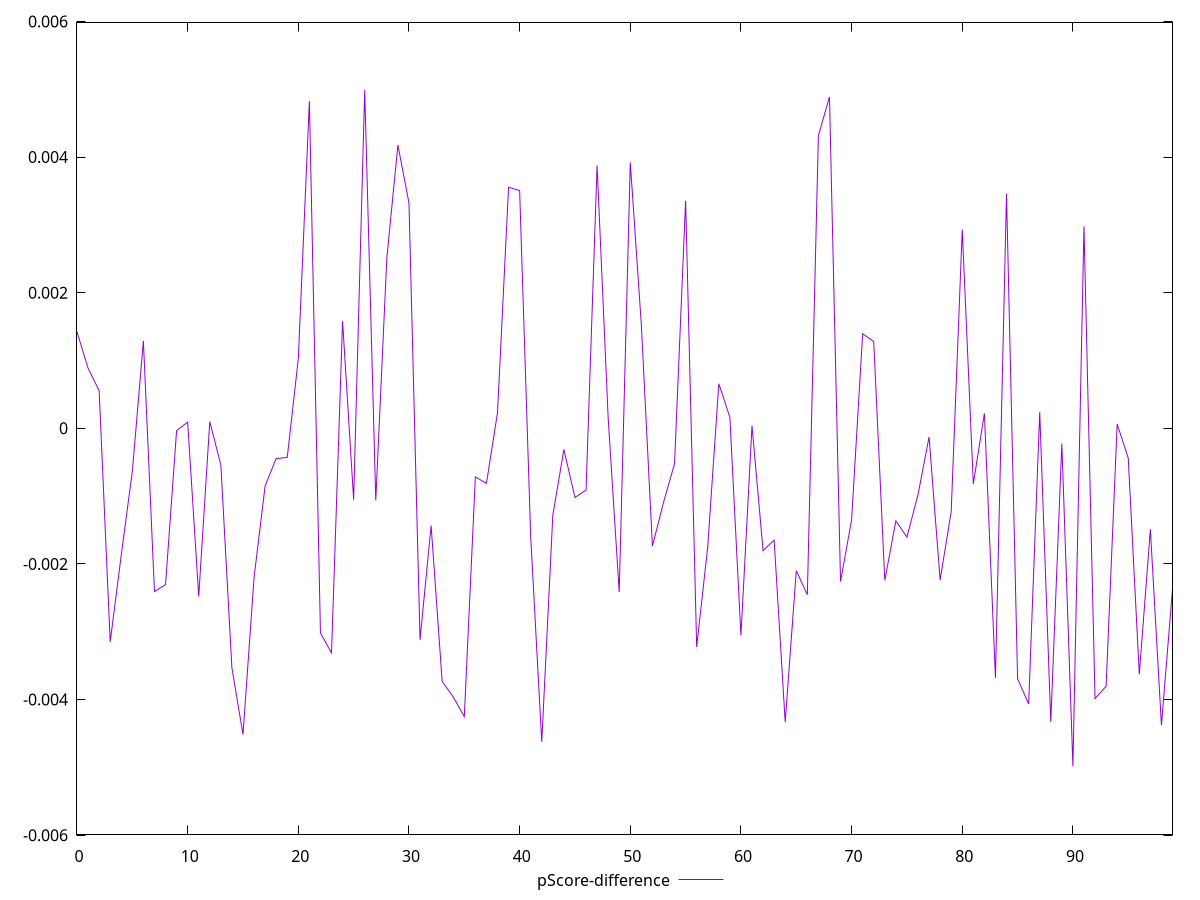 reset

$pScoreDifference <<EOF
0 0.0014226316878475087
1 0.000886386078589263
2 0.0005565954397871442
3 -0.0031503165699664493
4 -0.0018670143477768075
5 -0.0006361596167143713
6 0.0012872210247418803
7 -0.0024086596103698454
8 -0.002304961689449936
9 -0.00003382308326460581
10 0.00009101164803615447
11 -0.0024788716929573518
12 0.00009843676611809293
13 -0.0005423868077860661
14 -0.0035362924475583757
15 -0.004514353660253212
16 -0.0022024713769737136
17 -0.0008495029919497465
18 -0.0004457228058700746
19 -0.0004302860611997694
20 0.0010285314560143366
21 0.004824877109490089
22 -0.0030183506566208163
23 -0.003312051984970865
24 0.0015816318651213912
25 -0.0010518134858985562
26 0.004987954365456293
27 -0.0010638459452902982
28 0.002515042887561325
29 0.004177027232635133
30 0.003322267448413241
31 -0.003119739945632416
32 -0.0014336030306576486
33 -0.0037325895936627385
34 -0.003962513375294963
35 -0.004251294731946409
36 -0.0007155430117080641
37 -0.0008134944529036847
38 0.00022951148273797628
39 0.0035544055635946536
40 0.00350689156504691
41 -0.0015983561516813571
42 -0.004623272957915092
43 -0.0012817037175816282
44 -0.00031185956001755777
45 -0.0010202357535487039
46 -0.0009115508992592058
47 0.0038776897355399242
48 0.00015732070834229006
49 -0.002414762975631035
50 0.003920252559200144
51 0.0015251685064622267
52 -0.00173763953375361
53 -0.001096441742218901
54 -0.0005209523803143545
55 0.003356083809045729
56 -0.003224824032700635
57 -0.0017431949599995278
58 0.0006574836754444924
59 0.0001632564160705119
60 -0.0030562313621741444
61 0.0000385231294047772
62 -0.0018038165928027095
63 -0.0016487972940018025
64 -0.0043325620875296345
65 -0.0020989160755181535
66 -0.002454953131605153
67 0.004317797407649149
68 0.004886710228860225
69 -0.002258740422625305
70 -0.001351586841520147
71 0.0013940871224067397
72 0.0012794082080432867
73 -0.0022429998105439886
74 -0.0013651673551742238
75 -0.0016049119667955747
76 -0.0009801526490142987
77 -0.00012855643115816662
78 -0.0022369073655728045
79 -0.0012299537255542337
80 0.002931631215370434
81 -0.0008199949465756973
82 0.0002196258144031571
83 -0.003682341310137227
84 0.003461251303041868
85 -0.0036927375148403385
86 -0.004065385470842897
87 0.0002389018444366453
88 -0.00433054586624726
89 -0.0002238869500763574
90 -0.004985008044108286
91 0.002977785909353825
92 -0.003986879546529654
93 -0.0038041039536464982
94 0.00006180016338208638
95 -0.0004382530840592036
96 -0.003626366626411137
97 -0.0014884884860091319
98 -0.004376927733447555
99 -0.002371539152053792
EOF

set key outside below
set xrange [0:99]
set yrange [-0.005985008044108286:0.005987954365456293]
set trange [-0.005985008044108286:0.005987954365456293]
set terminal svg size 640, 500 enhanced background rgb 'white'
set output "reports/report_00030_2021-02-24T20-42-31.540Z/bootup-time/samples/astro/pScore-difference/values.svg"

plot $pScoreDifference title "pScore-difference" with line

reset
